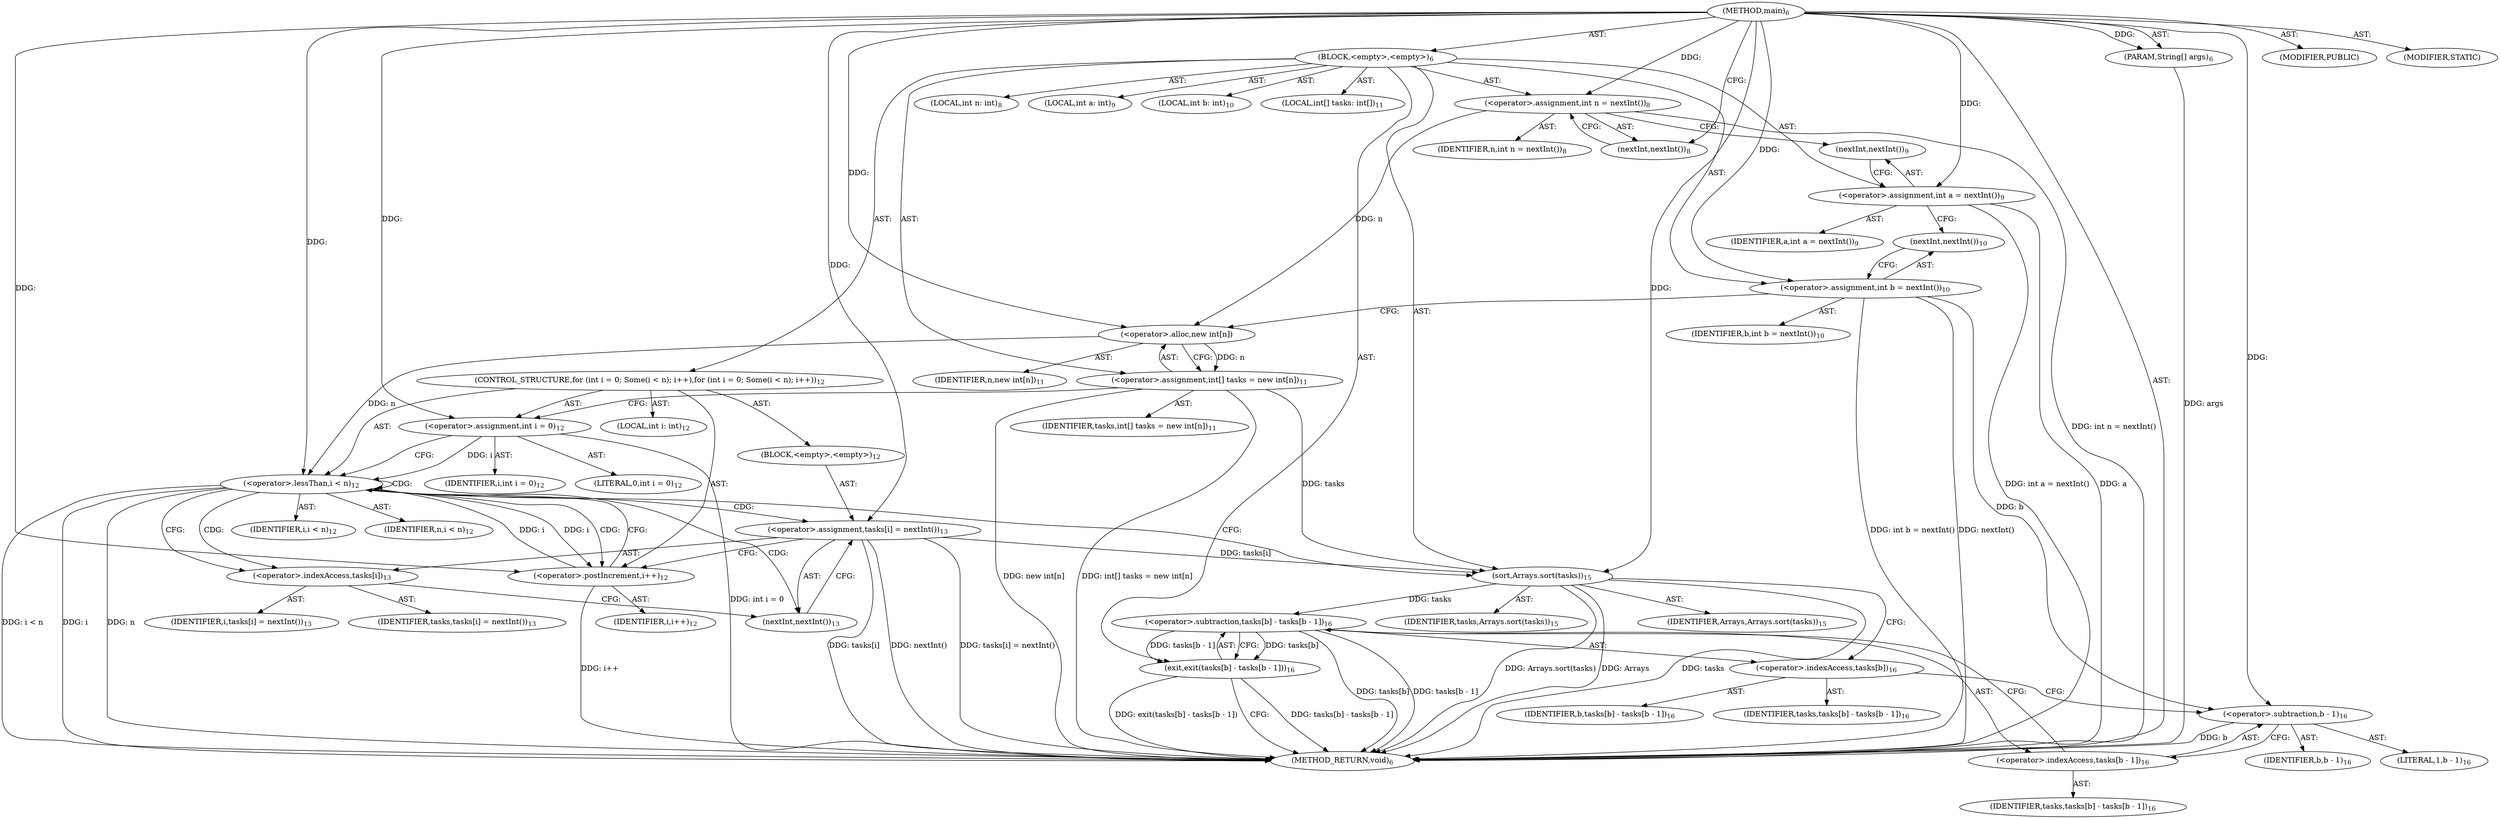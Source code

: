 digraph "main" {  
"19" [label = <(METHOD,main)<SUB>6</SUB>> ]
"20" [label = <(PARAM,String[] args)<SUB>6</SUB>> ]
"21" [label = <(BLOCK,&lt;empty&gt;,&lt;empty&gt;)<SUB>6</SUB>> ]
"22" [label = <(LOCAL,int n: int)<SUB>8</SUB>> ]
"23" [label = <(&lt;operator&gt;.assignment,int n = nextInt())<SUB>8</SUB>> ]
"24" [label = <(IDENTIFIER,n,int n = nextInt())<SUB>8</SUB>> ]
"25" [label = <(nextInt,nextInt())<SUB>8</SUB>> ]
"26" [label = <(LOCAL,int a: int)<SUB>9</SUB>> ]
"27" [label = <(&lt;operator&gt;.assignment,int a = nextInt())<SUB>9</SUB>> ]
"28" [label = <(IDENTIFIER,a,int a = nextInt())<SUB>9</SUB>> ]
"29" [label = <(nextInt,nextInt())<SUB>9</SUB>> ]
"30" [label = <(LOCAL,int b: int)<SUB>10</SUB>> ]
"31" [label = <(&lt;operator&gt;.assignment,int b = nextInt())<SUB>10</SUB>> ]
"32" [label = <(IDENTIFIER,b,int b = nextInt())<SUB>10</SUB>> ]
"33" [label = <(nextInt,nextInt())<SUB>10</SUB>> ]
"34" [label = <(LOCAL,int[] tasks: int[])<SUB>11</SUB>> ]
"35" [label = <(&lt;operator&gt;.assignment,int[] tasks = new int[n])<SUB>11</SUB>> ]
"36" [label = <(IDENTIFIER,tasks,int[] tasks = new int[n])<SUB>11</SUB>> ]
"37" [label = <(&lt;operator&gt;.alloc,new int[n])> ]
"38" [label = <(IDENTIFIER,n,new int[n])<SUB>11</SUB>> ]
"39" [label = <(CONTROL_STRUCTURE,for (int i = 0; Some(i &lt; n); i++),for (int i = 0; Some(i &lt; n); i++))<SUB>12</SUB>> ]
"40" [label = <(LOCAL,int i: int)<SUB>12</SUB>> ]
"41" [label = <(&lt;operator&gt;.assignment,int i = 0)<SUB>12</SUB>> ]
"42" [label = <(IDENTIFIER,i,int i = 0)<SUB>12</SUB>> ]
"43" [label = <(LITERAL,0,int i = 0)<SUB>12</SUB>> ]
"44" [label = <(&lt;operator&gt;.lessThan,i &lt; n)<SUB>12</SUB>> ]
"45" [label = <(IDENTIFIER,i,i &lt; n)<SUB>12</SUB>> ]
"46" [label = <(IDENTIFIER,n,i &lt; n)<SUB>12</SUB>> ]
"47" [label = <(&lt;operator&gt;.postIncrement,i++)<SUB>12</SUB>> ]
"48" [label = <(IDENTIFIER,i,i++)<SUB>12</SUB>> ]
"49" [label = <(BLOCK,&lt;empty&gt;,&lt;empty&gt;)<SUB>12</SUB>> ]
"50" [label = <(&lt;operator&gt;.assignment,tasks[i] = nextInt())<SUB>13</SUB>> ]
"51" [label = <(&lt;operator&gt;.indexAccess,tasks[i])<SUB>13</SUB>> ]
"52" [label = <(IDENTIFIER,tasks,tasks[i] = nextInt())<SUB>13</SUB>> ]
"53" [label = <(IDENTIFIER,i,tasks[i] = nextInt())<SUB>13</SUB>> ]
"54" [label = <(nextInt,nextInt())<SUB>13</SUB>> ]
"55" [label = <(sort,Arrays.sort(tasks))<SUB>15</SUB>> ]
"56" [label = <(IDENTIFIER,Arrays,Arrays.sort(tasks))<SUB>15</SUB>> ]
"57" [label = <(IDENTIFIER,tasks,Arrays.sort(tasks))<SUB>15</SUB>> ]
"58" [label = <(exit,exit(tasks[b] - tasks[b - 1]))<SUB>16</SUB>> ]
"59" [label = <(&lt;operator&gt;.subtraction,tasks[b] - tasks[b - 1])<SUB>16</SUB>> ]
"60" [label = <(&lt;operator&gt;.indexAccess,tasks[b])<SUB>16</SUB>> ]
"61" [label = <(IDENTIFIER,tasks,tasks[b] - tasks[b - 1])<SUB>16</SUB>> ]
"62" [label = <(IDENTIFIER,b,tasks[b] - tasks[b - 1])<SUB>16</SUB>> ]
"63" [label = <(&lt;operator&gt;.indexAccess,tasks[b - 1])<SUB>16</SUB>> ]
"64" [label = <(IDENTIFIER,tasks,tasks[b] - tasks[b - 1])<SUB>16</SUB>> ]
"65" [label = <(&lt;operator&gt;.subtraction,b - 1)<SUB>16</SUB>> ]
"66" [label = <(IDENTIFIER,b,b - 1)<SUB>16</SUB>> ]
"67" [label = <(LITERAL,1,b - 1)<SUB>16</SUB>> ]
"68" [label = <(MODIFIER,PUBLIC)> ]
"69" [label = <(MODIFIER,STATIC)> ]
"70" [label = <(METHOD_RETURN,void)<SUB>6</SUB>> ]
  "19" -> "20"  [ label = "AST: "] 
  "19" -> "21"  [ label = "AST: "] 
  "19" -> "68"  [ label = "AST: "] 
  "19" -> "69"  [ label = "AST: "] 
  "19" -> "70"  [ label = "AST: "] 
  "21" -> "22"  [ label = "AST: "] 
  "21" -> "23"  [ label = "AST: "] 
  "21" -> "26"  [ label = "AST: "] 
  "21" -> "27"  [ label = "AST: "] 
  "21" -> "30"  [ label = "AST: "] 
  "21" -> "31"  [ label = "AST: "] 
  "21" -> "34"  [ label = "AST: "] 
  "21" -> "35"  [ label = "AST: "] 
  "21" -> "39"  [ label = "AST: "] 
  "21" -> "55"  [ label = "AST: "] 
  "21" -> "58"  [ label = "AST: "] 
  "23" -> "24"  [ label = "AST: "] 
  "23" -> "25"  [ label = "AST: "] 
  "27" -> "28"  [ label = "AST: "] 
  "27" -> "29"  [ label = "AST: "] 
  "31" -> "32"  [ label = "AST: "] 
  "31" -> "33"  [ label = "AST: "] 
  "35" -> "36"  [ label = "AST: "] 
  "35" -> "37"  [ label = "AST: "] 
  "37" -> "38"  [ label = "AST: "] 
  "39" -> "40"  [ label = "AST: "] 
  "39" -> "41"  [ label = "AST: "] 
  "39" -> "44"  [ label = "AST: "] 
  "39" -> "47"  [ label = "AST: "] 
  "39" -> "49"  [ label = "AST: "] 
  "41" -> "42"  [ label = "AST: "] 
  "41" -> "43"  [ label = "AST: "] 
  "44" -> "45"  [ label = "AST: "] 
  "44" -> "46"  [ label = "AST: "] 
  "47" -> "48"  [ label = "AST: "] 
  "49" -> "50"  [ label = "AST: "] 
  "50" -> "51"  [ label = "AST: "] 
  "50" -> "54"  [ label = "AST: "] 
  "51" -> "52"  [ label = "AST: "] 
  "51" -> "53"  [ label = "AST: "] 
  "55" -> "56"  [ label = "AST: "] 
  "55" -> "57"  [ label = "AST: "] 
  "58" -> "59"  [ label = "AST: "] 
  "59" -> "60"  [ label = "AST: "] 
  "59" -> "63"  [ label = "AST: "] 
  "60" -> "61"  [ label = "AST: "] 
  "60" -> "62"  [ label = "AST: "] 
  "63" -> "64"  [ label = "AST: "] 
  "63" -> "65"  [ label = "AST: "] 
  "65" -> "66"  [ label = "AST: "] 
  "65" -> "67"  [ label = "AST: "] 
  "23" -> "29"  [ label = "CFG: "] 
  "27" -> "33"  [ label = "CFG: "] 
  "31" -> "37"  [ label = "CFG: "] 
  "35" -> "41"  [ label = "CFG: "] 
  "55" -> "60"  [ label = "CFG: "] 
  "58" -> "70"  [ label = "CFG: "] 
  "25" -> "23"  [ label = "CFG: "] 
  "29" -> "27"  [ label = "CFG: "] 
  "33" -> "31"  [ label = "CFG: "] 
  "37" -> "35"  [ label = "CFG: "] 
  "41" -> "44"  [ label = "CFG: "] 
  "44" -> "51"  [ label = "CFG: "] 
  "44" -> "55"  [ label = "CFG: "] 
  "47" -> "44"  [ label = "CFG: "] 
  "59" -> "58"  [ label = "CFG: "] 
  "50" -> "47"  [ label = "CFG: "] 
  "60" -> "65"  [ label = "CFG: "] 
  "63" -> "59"  [ label = "CFG: "] 
  "51" -> "54"  [ label = "CFG: "] 
  "54" -> "50"  [ label = "CFG: "] 
  "65" -> "63"  [ label = "CFG: "] 
  "19" -> "25"  [ label = "CFG: "] 
  "20" -> "70"  [ label = "DDG: args"] 
  "23" -> "70"  [ label = "DDG: int n = nextInt()"] 
  "27" -> "70"  [ label = "DDG: a"] 
  "27" -> "70"  [ label = "DDG: int a = nextInt()"] 
  "31" -> "70"  [ label = "DDG: nextInt()"] 
  "31" -> "70"  [ label = "DDG: int b = nextInt()"] 
  "35" -> "70"  [ label = "DDG: new int[n]"] 
  "35" -> "70"  [ label = "DDG: int[] tasks = new int[n]"] 
  "41" -> "70"  [ label = "DDG: int i = 0"] 
  "44" -> "70"  [ label = "DDG: i"] 
  "44" -> "70"  [ label = "DDG: n"] 
  "44" -> "70"  [ label = "DDG: i &lt; n"] 
  "55" -> "70"  [ label = "DDG: tasks"] 
  "55" -> "70"  [ label = "DDG: Arrays.sort(tasks)"] 
  "59" -> "70"  [ label = "DDG: tasks[b]"] 
  "65" -> "70"  [ label = "DDG: b"] 
  "59" -> "70"  [ label = "DDG: tasks[b - 1]"] 
  "58" -> "70"  [ label = "DDG: tasks[b] - tasks[b - 1]"] 
  "58" -> "70"  [ label = "DDG: exit(tasks[b] - tasks[b - 1])"] 
  "50" -> "70"  [ label = "DDG: tasks[i]"] 
  "50" -> "70"  [ label = "DDG: nextInt()"] 
  "50" -> "70"  [ label = "DDG: tasks[i] = nextInt()"] 
  "47" -> "70"  [ label = "DDG: i++"] 
  "55" -> "70"  [ label = "DDG: Arrays"] 
  "19" -> "20"  [ label = "DDG: "] 
  "19" -> "23"  [ label = "DDG: "] 
  "19" -> "27"  [ label = "DDG: "] 
  "19" -> "31"  [ label = "DDG: "] 
  "37" -> "35"  [ label = "DDG: n"] 
  "19" -> "41"  [ label = "DDG: "] 
  "19" -> "55"  [ label = "DDG: "] 
  "35" -> "55"  [ label = "DDG: tasks"] 
  "50" -> "55"  [ label = "DDG: tasks[i]"] 
  "59" -> "58"  [ label = "DDG: tasks[b]"] 
  "59" -> "58"  [ label = "DDG: tasks[b - 1]"] 
  "23" -> "37"  [ label = "DDG: n"] 
  "19" -> "37"  [ label = "DDG: "] 
  "41" -> "44"  [ label = "DDG: i"] 
  "47" -> "44"  [ label = "DDG: i"] 
  "19" -> "44"  [ label = "DDG: "] 
  "37" -> "44"  [ label = "DDG: n"] 
  "44" -> "47"  [ label = "DDG: i"] 
  "19" -> "47"  [ label = "DDG: "] 
  "19" -> "50"  [ label = "DDG: "] 
  "55" -> "59"  [ label = "DDG: tasks"] 
  "31" -> "65"  [ label = "DDG: b"] 
  "19" -> "65"  [ label = "DDG: "] 
  "44" -> "47"  [ label = "CDG: "] 
  "44" -> "50"  [ label = "CDG: "] 
  "44" -> "51"  [ label = "CDG: "] 
  "44" -> "44"  [ label = "CDG: "] 
  "44" -> "54"  [ label = "CDG: "] 
}
